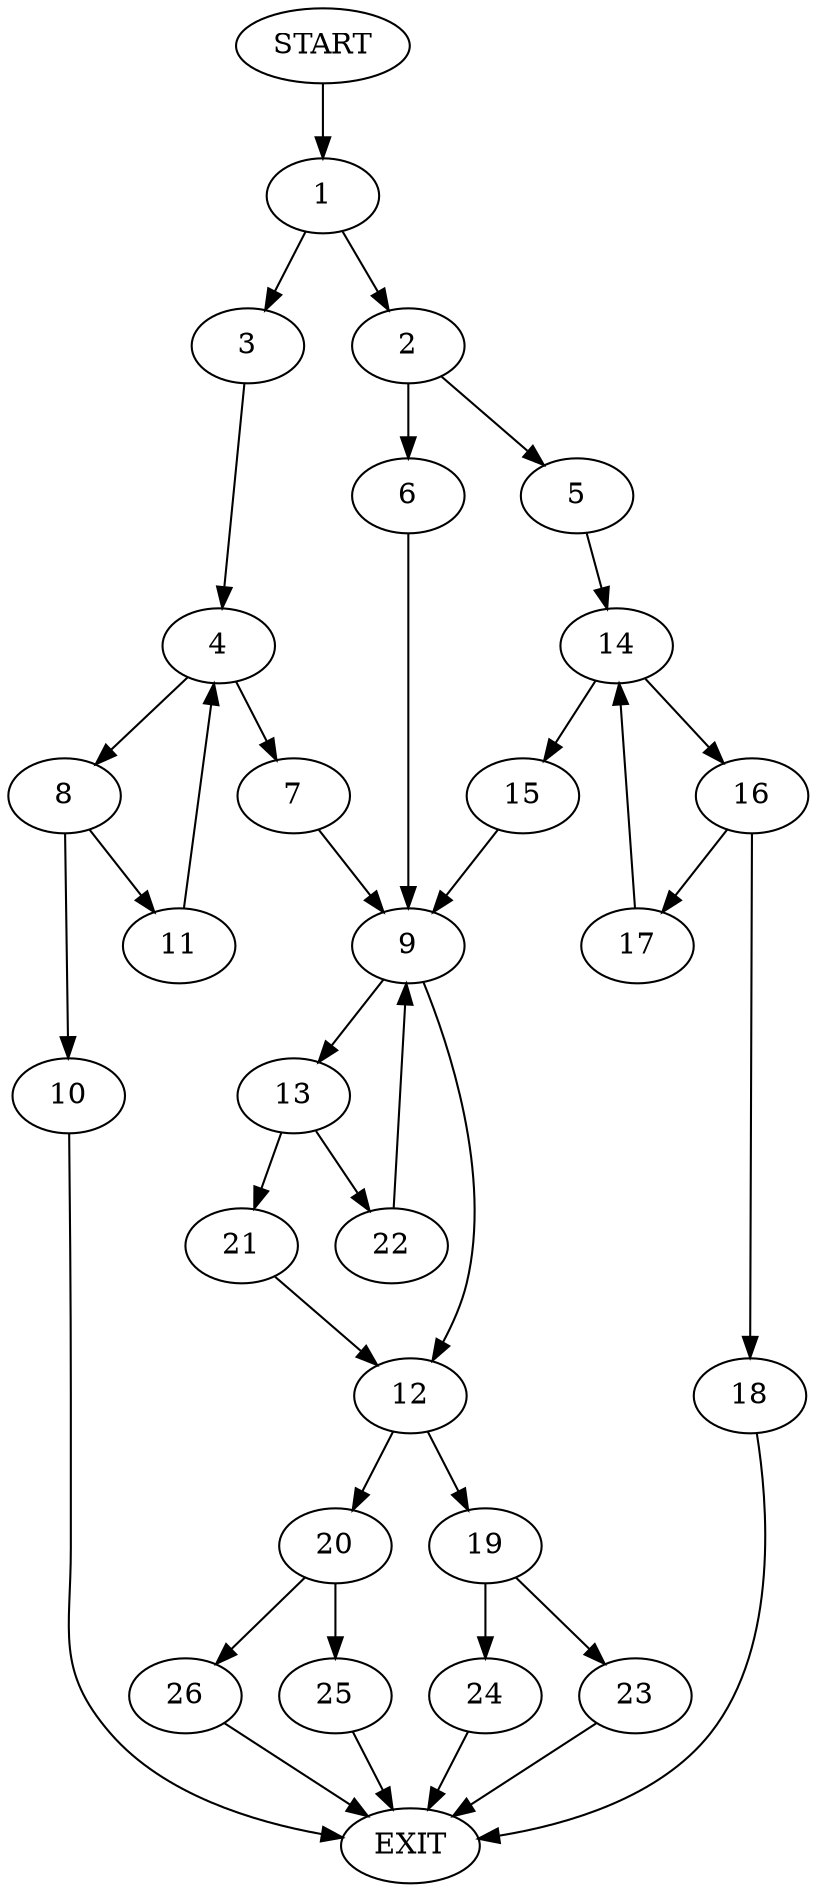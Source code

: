 digraph {
0 [label="START"]
27 [label="EXIT"]
0 -> 1
1 -> 2
1 -> 3
3 -> 4
2 -> 5
2 -> 6
4 -> 7
4 -> 8
7 -> 9
8 -> 10
8 -> 11
10 -> 27
11 -> 4
9 -> 12
9 -> 13
5 -> 14
6 -> 9
14 -> 15
14 -> 16
16 -> 17
16 -> 18
15 -> 9
17 -> 14
18 -> 27
12 -> 19
12 -> 20
13 -> 21
13 -> 22
22 -> 9
21 -> 12
19 -> 23
19 -> 24
20 -> 25
20 -> 26
23 -> 27
24 -> 27
25 -> 27
26 -> 27
}
